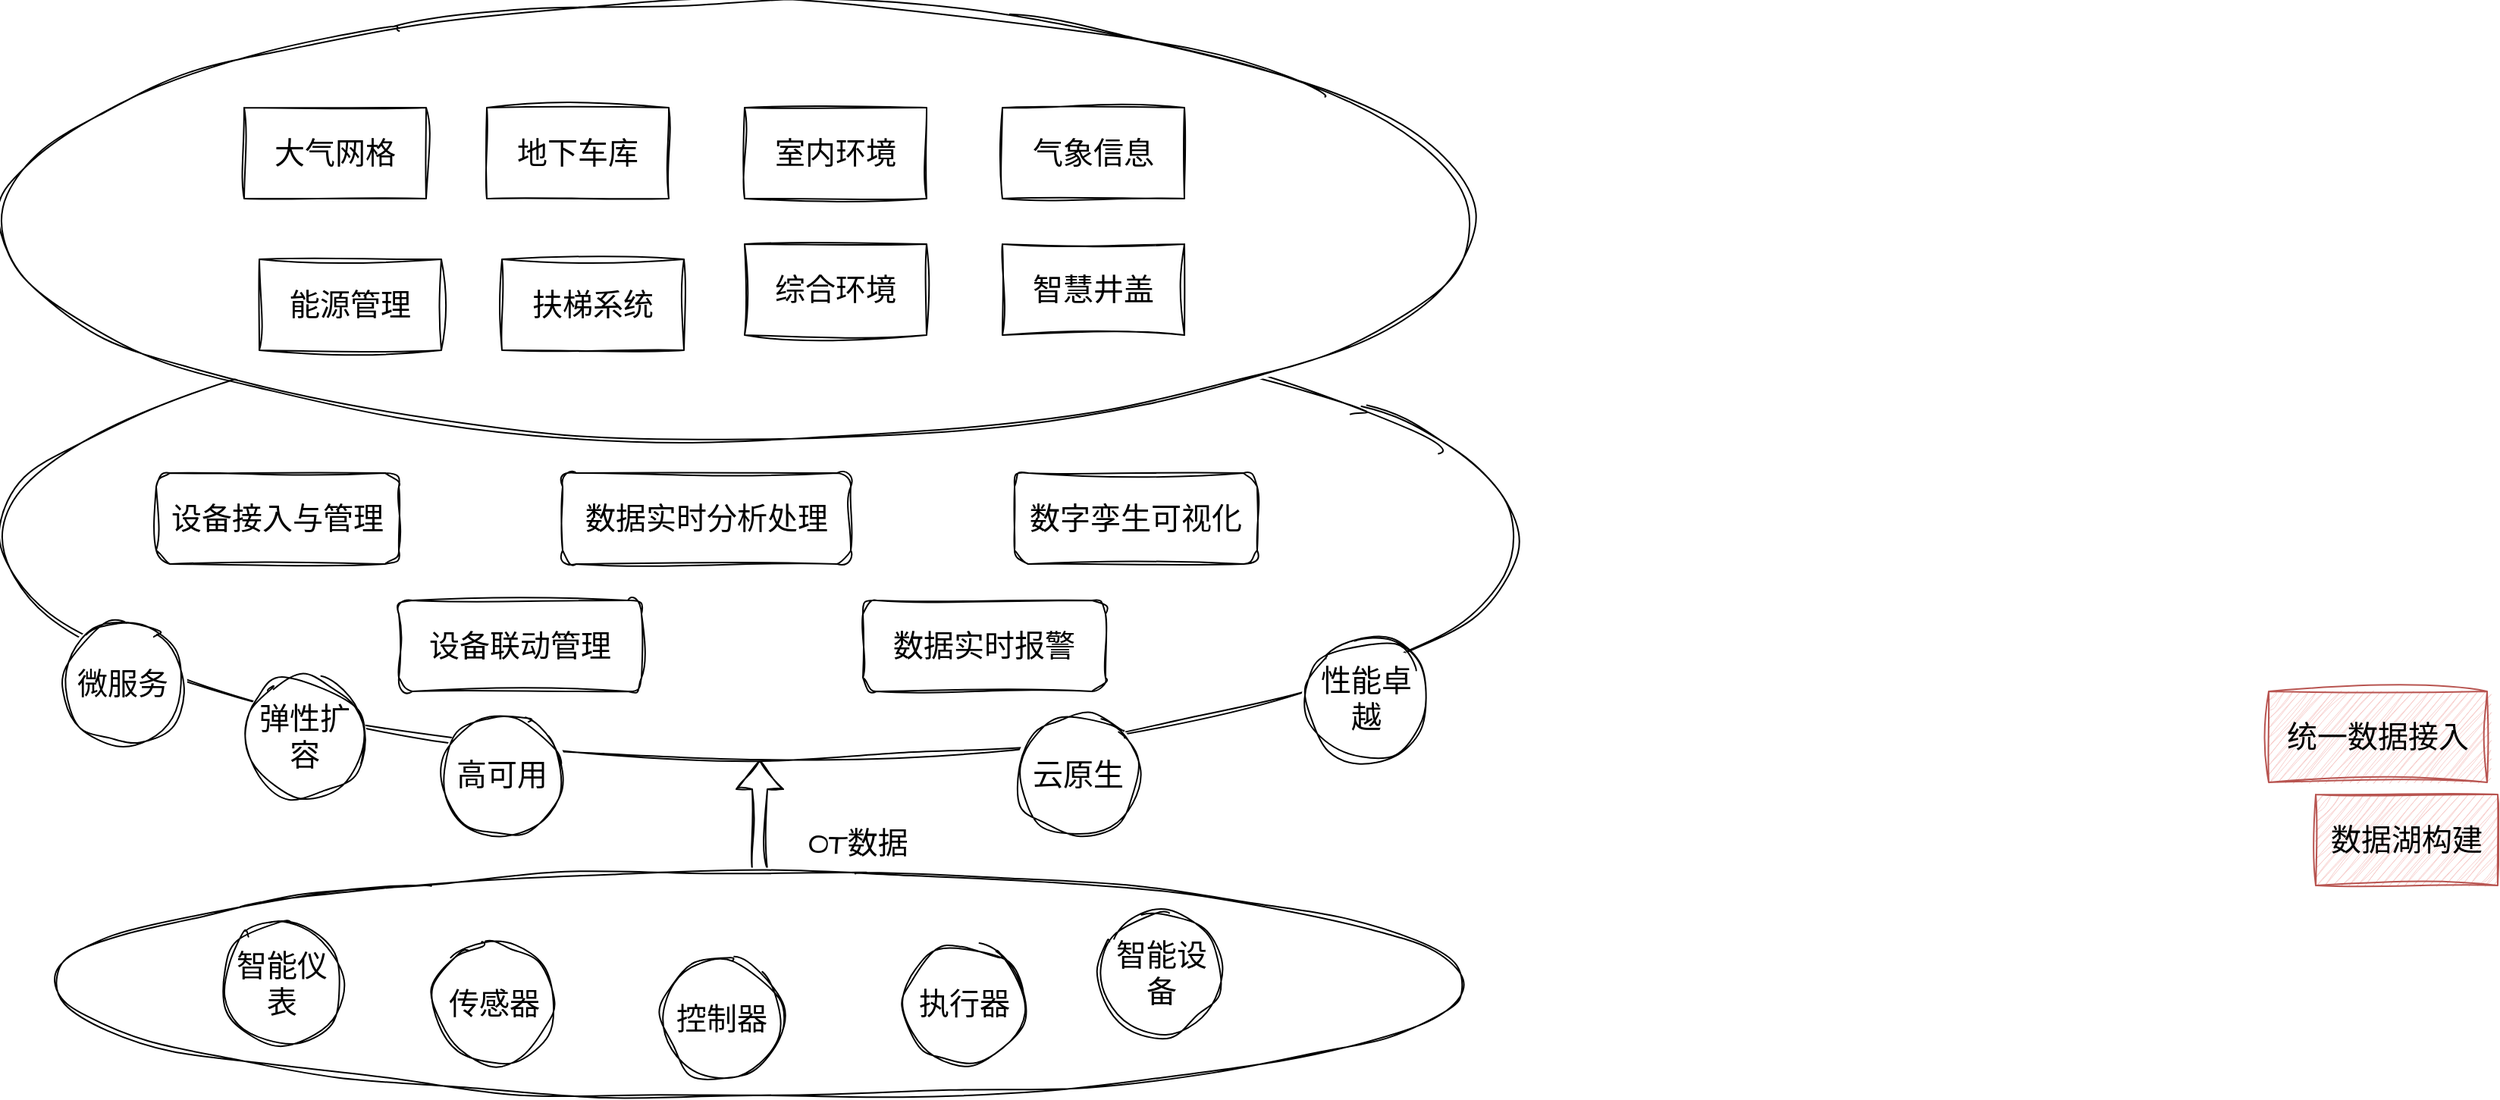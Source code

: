 <mxfile version="21.8.0" type="github" pages="3">
  <diagram name="SaaS" id="m4n6hDYsiDirdl6bRJB4">
    <mxGraphModel dx="1590" dy="1717" grid="0" gridSize="10" guides="1" tooltips="1" connect="0" arrows="1" fold="1" page="0" pageScale="1" pageWidth="827" pageHeight="1169" math="0" shadow="0">
      <root>
        <mxCell id="0" />
        <mxCell id="1" parent="0" />
        <mxCell id="RZoHzr7NwzyxJqicnZkD-8" value="" style="edgeStyle=none;shape=flexArrow;rounded=0;sketch=1;hachureGap=4;jiggle=2;curveFitting=1;orthogonalLoop=1;jettySize=auto;html=1;fontFamily=Architects Daughter;fontSource=https%3A%2F%2Ffonts.googleapis.com%2Fcss%3Ffamily%3DArchitects%2BDaughter;fontSize=16;" edge="1" parent="1" source="RZoHzr7NwzyxJqicnZkD-6" target="gieo1ZY8_jx4dygd5aAG-10">
          <mxGeometry relative="1" as="geometry" />
        </mxCell>
        <mxCell id="gieo1ZY8_jx4dygd5aAG-10" value="" style="ellipse;whiteSpace=wrap;html=1;sketch=1;hachureGap=4;jiggle=2;curveFitting=1;fontFamily=Architects Daughter;fontSource=https%3A%2F%2Ffonts.googleapis.com%2Fcss%3Ffamily%3DArchitects%2BDaughter;fontSize=20;" vertex="1" parent="1">
          <mxGeometry x="880" y="200" width="1000" height="290" as="geometry" />
        </mxCell>
        <mxCell id="gieo1ZY8_jx4dygd5aAG-12" value="设备接入与管理" style="rounded=1;whiteSpace=wrap;html=1;sketch=1;hachureGap=4;jiggle=2;curveFitting=1;fontFamily=Architects Daughter;fontSource=https%3A%2F%2Ffonts.googleapis.com%2Fcss%3Ffamily%3DArchitects%2BDaughter;fontSize=20;" vertex="1" parent="1">
          <mxGeometry x="982" y="301" width="160" height="60" as="geometry" />
        </mxCell>
        <mxCell id="gieo1ZY8_jx4dygd5aAG-13" value="数据实时分析处理" style="rounded=1;whiteSpace=wrap;html=1;sketch=1;hachureGap=4;jiggle=2;curveFitting=1;fontFamily=Architects Daughter;fontSource=https%3A%2F%2Ffonts.googleapis.com%2Fcss%3Ffamily%3DArchitects%2BDaughter;fontSize=20;" vertex="1" parent="1">
          <mxGeometry x="1250" y="301" width="190" height="60" as="geometry" />
        </mxCell>
        <mxCell id="gieo1ZY8_jx4dygd5aAG-14" value="数字孪生可视化" style="rounded=1;whiteSpace=wrap;html=1;sketch=1;hachureGap=4;jiggle=2;curveFitting=1;fontFamily=Architects Daughter;fontSource=https%3A%2F%2Ffonts.googleapis.com%2Fcss%3Ffamily%3DArchitects%2BDaughter;fontSize=20;" vertex="1" parent="1">
          <mxGeometry x="1548" y="301" width="160" height="60" as="geometry" />
        </mxCell>
        <mxCell id="gieo1ZY8_jx4dygd5aAG-15" value="数据实时报警" style="rounded=1;whiteSpace=wrap;html=1;sketch=1;hachureGap=4;jiggle=2;curveFitting=1;fontFamily=Architects Daughter;fontSource=https%3A%2F%2Ffonts.googleapis.com%2Fcss%3Ffamily%3DArchitects%2BDaughter;fontSize=20;" vertex="1" parent="1">
          <mxGeometry x="1448" y="385" width="160" height="60" as="geometry" />
        </mxCell>
        <mxCell id="gieo1ZY8_jx4dygd5aAG-16" value="设备联动管理" style="rounded=1;whiteSpace=wrap;html=1;sketch=1;hachureGap=4;jiggle=2;curveFitting=1;fontFamily=Architects Daughter;fontSource=https%3A%2F%2Ffonts.googleapis.com%2Fcss%3Ffamily%3DArchitects%2BDaughter;fontSize=20;" vertex="1" parent="1">
          <mxGeometry x="1142" y="385" width="160" height="60" as="geometry" />
        </mxCell>
        <mxCell id="gieo1ZY8_jx4dygd5aAG-17" value="微服务" style="ellipse;whiteSpace=wrap;html=1;aspect=fixed;sketch=1;hachureGap=4;jiggle=2;curveFitting=1;fontFamily=Architects Daughter;fontSource=https%3A%2F%2Ffonts.googleapis.com%2Fcss%3Ffamily%3DArchitects%2BDaughter;fontSize=20;" vertex="1" parent="1">
          <mxGeometry x="920" y="400" width="80" height="80" as="geometry" />
        </mxCell>
        <mxCell id="gieo1ZY8_jx4dygd5aAG-19" value="弹性扩容" style="ellipse;whiteSpace=wrap;html=1;aspect=fixed;sketch=1;hachureGap=4;jiggle=2;curveFitting=1;fontFamily=Architects Daughter;fontSource=https%3A%2F%2Ffonts.googleapis.com%2Fcss%3Ffamily%3DArchitects%2BDaughter;fontSize=20;" vertex="1" parent="1">
          <mxGeometry x="1040" y="435" width="80" height="80" as="geometry" />
        </mxCell>
        <mxCell id="gieo1ZY8_jx4dygd5aAG-20" value="高可用" style="ellipse;whiteSpace=wrap;html=1;aspect=fixed;sketch=1;hachureGap=4;jiggle=2;curveFitting=1;fontFamily=Architects Daughter;fontSource=https%3A%2F%2Ffonts.googleapis.com%2Fcss%3Ffamily%3DArchitects%2BDaughter;fontSize=20;" vertex="1" parent="1">
          <mxGeometry x="1170" y="460" width="80" height="80" as="geometry" />
        </mxCell>
        <mxCell id="gieo1ZY8_jx4dygd5aAG-21" value="云原生" style="ellipse;whiteSpace=wrap;html=1;aspect=fixed;sketch=1;hachureGap=4;jiggle=2;curveFitting=1;fontFamily=Architects Daughter;fontSource=https%3A%2F%2Ffonts.googleapis.com%2Fcss%3Ffamily%3DArchitects%2BDaughter;fontSize=20;" vertex="1" parent="1">
          <mxGeometry x="1550" y="460" width="80" height="80" as="geometry" />
        </mxCell>
        <mxCell id="gieo1ZY8_jx4dygd5aAG-22" value="性能卓越" style="ellipse;whiteSpace=wrap;html=1;aspect=fixed;sketch=1;hachureGap=4;jiggle=2;curveFitting=1;fontFamily=Architects Daughter;fontSource=https%3A%2F%2Ffonts.googleapis.com%2Fcss%3Ffamily%3DArchitects%2BDaughter;fontSize=20;" vertex="1" parent="1">
          <mxGeometry x="1740" y="410" width="80" height="80" as="geometry" />
        </mxCell>
        <mxCell id="RZoHzr7NwzyxJqicnZkD-9" value="OT数据" style="text;html=1;strokeColor=none;fillColor=none;align=center;verticalAlign=middle;whiteSpace=wrap;rounded=0;fontSize=20;fontFamily=Architects Daughter;" vertex="1" parent="1">
          <mxGeometry x="1390" y="530" width="110" height="30" as="geometry" />
        </mxCell>
        <mxCell id="uNp5tnJ4tZkyF2c7EMMy-1" value="" style="group" vertex="1" connectable="0" parent="1">
          <mxGeometry x="880" y="-10" width="970" height="290" as="geometry" />
        </mxCell>
        <mxCell id="gieo1ZY8_jx4dygd5aAG-1" value="" style="ellipse;whiteSpace=wrap;html=1;sketch=1;hachureGap=4;jiggle=2;curveFitting=1;fontFamily=Architects Daughter;fontSource=https%3A%2F%2Ffonts.googleapis.com%2Fcss%3Ffamily%3DArchitects%2BDaughter;fontSize=20;" vertex="1" parent="uNp5tnJ4tZkyF2c7EMMy-1">
          <mxGeometry width="970" height="290" as="geometry" />
        </mxCell>
        <mxCell id="gieo1ZY8_jx4dygd5aAG-2" value="大气网格" style="rounded=0;whiteSpace=wrap;html=1;sketch=1;hachureGap=4;jiggle=2;curveFitting=1;fontFamily=Architects Daughter;fontSource=https%3A%2F%2Ffonts.googleapis.com%2Fcss%3Ffamily%3DArchitects%2BDaughter;fontSize=20;" vertex="1" parent="uNp5tnJ4tZkyF2c7EMMy-1">
          <mxGeometry x="160" y="70" width="120" height="60" as="geometry" />
        </mxCell>
        <mxCell id="gieo1ZY8_jx4dygd5aAG-3" value="地下车库" style="rounded=0;whiteSpace=wrap;html=1;sketch=1;hachureGap=4;jiggle=2;curveFitting=1;fontFamily=Architects Daughter;fontSource=https%3A%2F%2Ffonts.googleapis.com%2Fcss%3Ffamily%3DArchitects%2BDaughter;fontSize=20;" vertex="1" parent="uNp5tnJ4tZkyF2c7EMMy-1">
          <mxGeometry x="320" y="70" width="120" height="60" as="geometry" />
        </mxCell>
        <mxCell id="gieo1ZY8_jx4dygd5aAG-4" value="能源管理" style="rounded=0;whiteSpace=wrap;html=1;sketch=1;hachureGap=4;jiggle=2;curveFitting=1;fontFamily=Architects Daughter;fontSource=https%3A%2F%2Ffonts.googleapis.com%2Fcss%3Ffamily%3DArchitects%2BDaughter;fontSize=20;" vertex="1" parent="uNp5tnJ4tZkyF2c7EMMy-1">
          <mxGeometry x="170" y="170" width="120" height="60" as="geometry" />
        </mxCell>
        <mxCell id="gieo1ZY8_jx4dygd5aAG-5" value="扶梯系统" style="rounded=0;whiteSpace=wrap;html=1;sketch=1;hachureGap=4;jiggle=2;curveFitting=1;fontFamily=Architects Daughter;fontSource=https%3A%2F%2Ffonts.googleapis.com%2Fcss%3Ffamily%3DArchitects%2BDaughter;fontSize=20;" vertex="1" parent="uNp5tnJ4tZkyF2c7EMMy-1">
          <mxGeometry x="330" y="170" width="120" height="60" as="geometry" />
        </mxCell>
        <mxCell id="gieo1ZY8_jx4dygd5aAG-6" value="室内环境" style="rounded=0;whiteSpace=wrap;html=1;sketch=1;hachureGap=4;jiggle=2;curveFitting=1;fontFamily=Architects Daughter;fontSource=https%3A%2F%2Ffonts.googleapis.com%2Fcss%3Ffamily%3DArchitects%2BDaughter;fontSize=20;" vertex="1" parent="uNp5tnJ4tZkyF2c7EMMy-1">
          <mxGeometry x="490" y="70" width="120" height="60" as="geometry" />
        </mxCell>
        <mxCell id="gieo1ZY8_jx4dygd5aAG-7" value="综合环境" style="rounded=0;whiteSpace=wrap;html=1;sketch=1;hachureGap=4;jiggle=2;curveFitting=1;fontFamily=Architects Daughter;fontSource=https%3A%2F%2Ffonts.googleapis.com%2Fcss%3Ffamily%3DArchitects%2BDaughter;fontSize=20;" vertex="1" parent="uNp5tnJ4tZkyF2c7EMMy-1">
          <mxGeometry x="490" y="160" width="120" height="60" as="geometry" />
        </mxCell>
        <mxCell id="gieo1ZY8_jx4dygd5aAG-8" value="气象信息" style="rounded=0;whiteSpace=wrap;html=1;sketch=1;hachureGap=4;jiggle=2;curveFitting=1;fontFamily=Architects Daughter;fontSource=https%3A%2F%2Ffonts.googleapis.com%2Fcss%3Ffamily%3DArchitects%2BDaughter;fontSize=20;" vertex="1" parent="uNp5tnJ4tZkyF2c7EMMy-1">
          <mxGeometry x="660" y="70" width="120" height="60" as="geometry" />
        </mxCell>
        <mxCell id="gieo1ZY8_jx4dygd5aAG-9" value="智慧井盖" style="rounded=0;whiteSpace=wrap;html=1;sketch=1;hachureGap=4;jiggle=2;curveFitting=1;fontFamily=Architects Daughter;fontSource=https%3A%2F%2Ffonts.googleapis.com%2Fcss%3Ffamily%3DArchitects%2BDaughter;fontSize=20;" vertex="1" parent="uNp5tnJ4tZkyF2c7EMMy-1">
          <mxGeometry x="660" y="160" width="120" height="60" as="geometry" />
        </mxCell>
        <mxCell id="uNp5tnJ4tZkyF2c7EMMy-2" value="" style="group" vertex="1" connectable="0" parent="1">
          <mxGeometry x="915" y="563" width="930" height="150" as="geometry" />
        </mxCell>
        <mxCell id="RZoHzr7NwzyxJqicnZkD-6" value="" style="ellipse;whiteSpace=wrap;html=1;sketch=1;hachureGap=4;jiggle=2;curveFitting=1;fontFamily=Architects Daughter;fontSource=https%3A%2F%2Ffonts.googleapis.com%2Fcss%3Ffamily%3DArchitects%2BDaughter;fontSize=20;" vertex="1" parent="uNp5tnJ4tZkyF2c7EMMy-2">
          <mxGeometry width="930" height="150" as="geometry" />
        </mxCell>
        <mxCell id="RZoHzr7NwzyxJqicnZkD-1" value="智能仪表" style="ellipse;whiteSpace=wrap;html=1;aspect=fixed;sketch=1;hachureGap=4;jiggle=2;curveFitting=1;fontFamily=Architects Daughter;fontSource=https%3A%2F%2Ffonts.googleapis.com%2Fcss%3Ffamily%3DArchitects%2BDaughter;fontSize=20;" vertex="1" parent="uNp5tnJ4tZkyF2c7EMMy-2">
          <mxGeometry x="110" y="35" width="80" height="80" as="geometry" />
        </mxCell>
        <mxCell id="RZoHzr7NwzyxJqicnZkD-2" value="传感器" style="ellipse;whiteSpace=wrap;html=1;aspect=fixed;sketch=1;hachureGap=4;jiggle=2;curveFitting=1;fontFamily=Architects Daughter;fontSource=https%3A%2F%2Ffonts.googleapis.com%2Fcss%3Ffamily%3DArchitects%2BDaughter;fontSize=20;" vertex="1" parent="uNp5tnJ4tZkyF2c7EMMy-2">
          <mxGeometry x="250" y="48" width="80" height="80" as="geometry" />
        </mxCell>
        <mxCell id="RZoHzr7NwzyxJqicnZkD-3" value="控制器" style="ellipse;whiteSpace=wrap;html=1;aspect=fixed;sketch=1;hachureGap=4;jiggle=2;curveFitting=1;fontFamily=Architects Daughter;fontSource=https%3A%2F%2Ffonts.googleapis.com%2Fcss%3Ffamily%3DArchitects%2BDaughter;fontSize=20;" vertex="1" parent="uNp5tnJ4tZkyF2c7EMMy-2">
          <mxGeometry x="400" y="58" width="80" height="80" as="geometry" />
        </mxCell>
        <mxCell id="RZoHzr7NwzyxJqicnZkD-4" value="执行器" style="ellipse;whiteSpace=wrap;html=1;aspect=fixed;sketch=1;hachureGap=4;jiggle=2;curveFitting=1;fontFamily=Architects Daughter;fontSource=https%3A%2F%2Ffonts.googleapis.com%2Fcss%3Ffamily%3DArchitects%2BDaughter;fontSize=20;" vertex="1" parent="uNp5tnJ4tZkyF2c7EMMy-2">
          <mxGeometry x="560" y="48" width="80" height="80" as="geometry" />
        </mxCell>
        <mxCell id="RZoHzr7NwzyxJqicnZkD-5" value="智能设备" style="ellipse;whiteSpace=wrap;html=1;aspect=fixed;sketch=1;hachureGap=4;jiggle=2;curveFitting=1;fontFamily=Architects Daughter;fontSource=https%3A%2F%2Ffonts.googleapis.com%2Fcss%3Ffamily%3DArchitects%2BDaughter;fontSize=20;" vertex="1" parent="uNp5tnJ4tZkyF2c7EMMy-2">
          <mxGeometry x="690" y="28" width="80" height="80" as="geometry" />
        </mxCell>
        <mxCell id="SCksu0IfBaA1AnJni7-R-1" value="数据湖构建" style="rounded=0;whiteSpace=wrap;html=1;sketch=1;hachureGap=4;jiggle=2;curveFitting=1;fontFamily=Architects Daughter;fontSource=https%3A%2F%2Ffonts.googleapis.com%2Fcss%3Ffamily%3DArchitects%2BDaughter;fontSize=20;fillColor=#f8cecc;strokeColor=#b85450;" vertex="1" parent="1">
          <mxGeometry x="2406" y="513" width="120" height="60" as="geometry" />
        </mxCell>
        <mxCell id="SCksu0IfBaA1AnJni7-R-2" value="统一数据接入" style="rounded=0;whiteSpace=wrap;html=1;sketch=1;hachureGap=4;jiggle=2;curveFitting=1;fontFamily=Architects Daughter;fontSource=https%3A%2F%2Ffonts.googleapis.com%2Fcss%3Ffamily%3DArchitects%2BDaughter;fontSize=20;fillColor=#f8cecc;strokeColor=#b85450;" vertex="1" parent="1">
          <mxGeometry x="2375" y="445" width="144" height="60" as="geometry" />
        </mxCell>
      </root>
    </mxGraphModel>
  </diagram>
  <diagram id="pRVTCiDznoJP4SaoYn0O" name="pass">
    <mxGraphModel dx="3407" dy="1436" grid="0" gridSize="10" guides="1" tooltips="1" connect="1" arrows="1" fold="1" page="0" pageScale="1" pageWidth="827" pageHeight="1169" background="none" math="0" shadow="0">
      <root>
        <mxCell id="0" />
        <mxCell id="1" parent="0" />
        <mxCell id="oCex1-GJ8jX0Ny9O0goI-1" value="" style="group" vertex="1" connectable="0" parent="1">
          <mxGeometry x="250" y="660" width="230" height="130" as="geometry" />
        </mxCell>
        <mxCell id="vBun9J7u5blCc5pX4mfy-12" value="" style="rounded=0;whiteSpace=wrap;html=1;sketch=1;hachureGap=4;jiggle=2;curveFitting=1;fontFamily=Architects Daughter;fontSource=https%3A%2F%2Ffonts.googleapis.com%2Fcss%3Ffamily%3DArchitects%2BDaughter;fontSize=20;" vertex="1" parent="oCex1-GJ8jX0Ny9O0goI-1">
          <mxGeometry width="230" height="130" as="geometry" />
        </mxCell>
        <mxCell id="vBun9J7u5blCc5pX4mfy-13" value="MySQL" style="text;html=1;strokeColor=none;fillColor=none;align=center;verticalAlign=middle;whiteSpace=wrap;rounded=0;fontSize=20;fontFamily=Architects Daughter;" vertex="1" parent="oCex1-GJ8jX0Ny9O0goI-1">
          <mxGeometry x="30.002" y="80" width="53.077" height="48.75" as="geometry" />
        </mxCell>
        <mxCell id="vBun9J7u5blCc5pX4mfy-14" value="kafka" style="text;html=1;strokeColor=none;fillColor=none;align=center;verticalAlign=middle;whiteSpace=wrap;rounded=0;fontSize=20;fontFamily=Architects Daughter;" vertex="1" parent="oCex1-GJ8jX0Ny9O0goI-1">
          <mxGeometry x="29.998" y="40.63" width="53.077" height="48.75" as="geometry" />
        </mxCell>
        <mxCell id="vBun9J7u5blCc5pX4mfy-15" value="redis" style="text;html=1;strokeColor=none;fillColor=none;align=center;verticalAlign=middle;whiteSpace=wrap;rounded=0;fontSize=20;fontFamily=Architects Daughter;" vertex="1" parent="oCex1-GJ8jX0Ny9O0goI-1">
          <mxGeometry x="120.003" y="80" width="53.077" height="48.75" as="geometry" />
        </mxCell>
        <mxCell id="vBun9J7u5blCc5pX4mfy-16" value="数据存储与IOT Hub服务" style="text;html=1;strokeColor=#6c8ebf;fillColor=#dae8fc;align=center;verticalAlign=middle;whiteSpace=wrap;rounded=0;fontSize=20;fontFamily=Architects Daughter;" vertex="1" parent="oCex1-GJ8jX0Ny9O0goI-1">
          <mxGeometry width="230" height="48.75" as="geometry" />
        </mxCell>
        <mxCell id="ro426UDlpU2wgewWa03R-1" value="OSS" style="text;html=1;strokeColor=none;fillColor=none;align=center;verticalAlign=middle;whiteSpace=wrap;rounded=0;fontSize=20;fontFamily=Architects Daughter;" vertex="1" parent="oCex1-GJ8jX0Ny9O0goI-1">
          <mxGeometry x="120.003" y="40.63" width="53.077" height="48.75" as="geometry" />
        </mxCell>
        <mxCell id="oCex1-GJ8jX0Ny9O0goI-2" value="" style="group" vertex="1" connectable="0" parent="1">
          <mxGeometry x="-400" y="500" width="150" height="360" as="geometry" />
        </mxCell>
        <mxCell id="jM1yriNwd3W5rqvQQaX0-2" value="" style="rounded=0;whiteSpace=wrap;html=1;sketch=1;hachureGap=4;jiggle=2;curveFitting=1;fontFamily=Architects Daughter;fontSource=https%3A%2F%2Ffonts.googleapis.com%2Fcss%3Ffamily%3DArchitects%2BDaughter;fontSize=20;" vertex="1" parent="oCex1-GJ8jX0Ny9O0goI-2">
          <mxGeometry width="150" height="360" as="geometry" />
        </mxCell>
        <mxCell id="jM1yriNwd3W5rqvQQaX0-5" value="Spring Framework" style="text;html=1;strokeColor=none;fillColor=none;align=center;verticalAlign=middle;whiteSpace=wrap;rounded=0;fontSize=20;fontFamily=Architects Daughter;" vertex="1" parent="oCex1-GJ8jX0Ny9O0goI-2">
          <mxGeometry width="140" height="45" as="geometry" />
        </mxCell>
        <mxCell id="jM1yriNwd3W5rqvQQaX0-6" value="- API网关&lt;br&gt;- 服务发现&lt;br&gt;- 服务熔断&lt;br&gt;- 负载均衡" style="text;html=1;strokeColor=none;fillColor=none;align=center;verticalAlign=middle;whiteSpace=wrap;rounded=0;fontSize=20;fontFamily=Architects Daughter;" vertex="1" parent="oCex1-GJ8jX0Ny9O0goI-2">
          <mxGeometry x="15" y="112.5" width="110" height="191.25" as="geometry" />
        </mxCell>
        <mxCell id="jM1yriNwd3W5rqvQQaX0-7" value="Spring&amp;nbsp;Cloud" style="text;html=1;strokeColor=none;fillColor=none;align=center;verticalAlign=middle;whiteSpace=wrap;rounded=0;fontSize=20;fontFamily=Architects Daughter;" vertex="1" parent="oCex1-GJ8jX0Ny9O0goI-2">
          <mxGeometry x="5" y="56.25" width="140" height="45" as="geometry" />
        </mxCell>
        <mxCell id="oCex1-GJ8jX0Ny9O0goI-3" value="" style="group" vertex="1" connectable="0" parent="1">
          <mxGeometry x="-520" y="393" width="1000" height="85" as="geometry" />
        </mxCell>
        <mxCell id="vBun9J7u5blCc5pX4mfy-17" value="" style="rounded=0;whiteSpace=wrap;html=1;sketch=1;hachureGap=4;jiggle=2;curveFitting=1;fontFamily=Architects Daughter;fontSource=https%3A%2F%2Ffonts.googleapis.com%2Fcss%3Ffamily%3DArchitects%2BDaughter;fontSize=20;" vertex="1" parent="oCex1-GJ8jX0Ny9O0goI-3">
          <mxGeometry y="10" width="1000" height="70" as="geometry" />
        </mxCell>
        <mxCell id="vBun9J7u5blCc5pX4mfy-18" value="Saas" style="rounded=0;whiteSpace=wrap;html=1;sketch=1;hachureGap=4;jiggle=2;curveFitting=1;fontFamily=Architects Daughter;fontSource=https%3A%2F%2Ffonts.googleapis.com%2Fcss%3Ffamily%3DArchitects%2BDaughter;fontSize=20;" vertex="1" parent="oCex1-GJ8jX0Ny9O0goI-3">
          <mxGeometry y="10" width="120.0" height="70" as="geometry" />
        </mxCell>
        <mxCell id="vBun9J7u5blCc5pX4mfy-19" value="能源管理" style="ellipse;shape=cloud;whiteSpace=wrap;html=1;sketch=1;hachureGap=4;jiggle=2;curveFitting=1;fontFamily=Architects Daughter;fontSource=https%3A%2F%2Ffonts.googleapis.com%2Fcss%3Ffamily%3DArchitects%2BDaughter;fontSize=20;" vertex="1" parent="oCex1-GJ8jX0Ny9O0goI-3">
          <mxGeometry x="130" y="5" width="120.0" height="80" as="geometry" />
        </mxCell>
        <mxCell id="vBun9J7u5blCc5pX4mfy-20" value="扶梯系统" style="ellipse;shape=cloud;whiteSpace=wrap;html=1;sketch=1;hachureGap=4;jiggle=2;curveFitting=1;fontFamily=Architects Daughter;fontSource=https%3A%2F%2Ffonts.googleapis.com%2Fcss%3Ffamily%3DArchitects%2BDaughter;fontSize=20;" vertex="1" parent="oCex1-GJ8jX0Ny9O0goI-3">
          <mxGeometry x="250" y="5" width="120.0" height="80" as="geometry" />
        </mxCell>
        <mxCell id="xOC9U3DjnhbrJdBdTmDv-1" value="大气网格" style="ellipse;shape=cloud;whiteSpace=wrap;html=1;sketch=1;hachureGap=4;jiggle=2;curveFitting=1;fontFamily=Architects Daughter;fontSource=https%3A%2F%2Ffonts.googleapis.com%2Fcss%3Ffamily%3DArchitects%2BDaughter;fontSize=20;" vertex="1" parent="oCex1-GJ8jX0Ny9O0goI-3">
          <mxGeometry x="370" y="5" width="120.0" height="80" as="geometry" />
        </mxCell>
        <mxCell id="xOC9U3DjnhbrJdBdTmDv-2" value="地下车库" style="ellipse;shape=cloud;whiteSpace=wrap;html=1;sketch=1;hachureGap=4;jiggle=2;curveFitting=1;fontFamily=Architects Daughter;fontSource=https%3A%2F%2Ffonts.googleapis.com%2Fcss%3Ffamily%3DArchitects%2BDaughter;fontSize=20;" vertex="1" parent="oCex1-GJ8jX0Ny9O0goI-3">
          <mxGeometry x="490" y="5" width="120.0" height="80" as="geometry" />
        </mxCell>
        <mxCell id="xOC9U3DjnhbrJdBdTmDv-3" value="智慧井盖" style="ellipse;shape=cloud;whiteSpace=wrap;html=1;sketch=1;hachureGap=4;jiggle=2;curveFitting=1;fontFamily=Architects Daughter;fontSource=https%3A%2F%2Ffonts.googleapis.com%2Fcss%3Ffamily%3DArchitects%2BDaughter;fontSize=20;" vertex="1" parent="oCex1-GJ8jX0Ny9O0goI-3">
          <mxGeometry x="610" width="120.0" height="80" as="geometry" />
        </mxCell>
        <mxCell id="xOC9U3DjnhbrJdBdTmDv-4" value="气象信息" style="ellipse;shape=cloud;whiteSpace=wrap;html=1;sketch=1;hachureGap=4;jiggle=2;curveFitting=1;fontFamily=Architects Daughter;fontSource=https%3A%2F%2Ffonts.googleapis.com%2Fcss%3Ffamily%3DArchitects%2BDaughter;fontSize=20;" vertex="1" parent="oCex1-GJ8jX0Ny9O0goI-3">
          <mxGeometry x="730" y="5" width="120.0" height="80" as="geometry" />
        </mxCell>
        <mxCell id="xOC9U3DjnhbrJdBdTmDv-5" value="室内环境" style="ellipse;shape=cloud;whiteSpace=wrap;html=1;sketch=1;hachureGap=4;jiggle=2;curveFitting=1;fontFamily=Architects Daughter;fontSource=https%3A%2F%2Ffonts.googleapis.com%2Fcss%3Ffamily%3DArchitects%2BDaughter;fontSize=20;" vertex="1" parent="oCex1-GJ8jX0Ny9O0goI-3">
          <mxGeometry x="850" y="5" width="120.0" height="80" as="geometry" />
        </mxCell>
        <mxCell id="oCex1-GJ8jX0Ny9O0goI-4" value="" style="group" vertex="1" connectable="0" parent="1">
          <mxGeometry x="-520" y="900" width="1000" height="60" as="geometry" />
        </mxCell>
        <mxCell id="vBun9J7u5blCc5pX4mfy-2" value="" style="rounded=0;whiteSpace=wrap;html=1;sketch=1;hachureGap=4;jiggle=2;curveFitting=1;fontFamily=Architects Daughter;fontSource=https%3A%2F%2Ffonts.googleapis.com%2Fcss%3Ffamily%3DArchitects%2BDaughter;fontSize=20;" vertex="1" parent="oCex1-GJ8jX0Ny9O0goI-4">
          <mxGeometry width="960" height="60" as="geometry" />
        </mxCell>
        <mxCell id="vBun9J7u5blCc5pX4mfy-1" value="IaaS" style="rounded=0;whiteSpace=wrap;html=1;sketch=1;hachureGap=4;jiggle=2;curveFitting=1;fontFamily=Architects Daughter;fontSource=https%3A%2F%2Ffonts.googleapis.com%2Fcss%3Ffamily%3DArchitects%2BDaughter;fontSize=20;" vertex="1" parent="oCex1-GJ8jX0Ny9O0goI-4">
          <mxGeometry width="120" height="60" as="geometry" />
        </mxCell>
        <mxCell id="vBun9J7u5blCc5pX4mfy-3" value="" style="rounded=0;whiteSpace=wrap;html=1;sketch=1;hachureGap=4;jiggle=2;curveFitting=1;fontFamily=Architects Daughter;fontSource=https%3A%2F%2Ffonts.googleapis.com%2Fcss%3Ffamily%3DArchitects%2BDaughter;fontSize=20;" vertex="1" parent="oCex1-GJ8jX0Ny9O0goI-4">
          <mxGeometry x="150" width="530" height="60" as="geometry" />
        </mxCell>
        <mxCell id="vBun9J7u5blCc5pX4mfy-4" value="" style="rounded=0;whiteSpace=wrap;html=1;sketch=1;hachureGap=4;jiggle=2;curveFitting=1;fontFamily=Architects Daughter;fontSource=https%3A%2F%2Ffonts.googleapis.com%2Fcss%3Ffamily%3DArchitects%2BDaughter;fontSize=20;" vertex="1" parent="oCex1-GJ8jX0Ny9O0goI-4">
          <mxGeometry x="730" width="270" height="60" as="geometry" />
        </mxCell>
        <mxCell id="vBun9J7u5blCc5pX4mfy-5" value="公有云" style="rounded=0;whiteSpace=wrap;html=1;sketch=1;hachureGap=4;jiggle=2;curveFitting=1;fontFamily=Architects Daughter;fontSource=https%3A%2F%2Ffonts.googleapis.com%2Fcss%3Ffamily%3DArchitects%2BDaughter;fontSize=20;fillColor=#dae8fc;strokeColor=#6c8ebf;" vertex="1" parent="oCex1-GJ8jX0Ny9O0goI-4">
          <mxGeometry x="150" width="120" height="60" as="geometry" />
        </mxCell>
        <mxCell id="vBun9J7u5blCc5pX4mfy-6" value="阿里云" style="rounded=0;whiteSpace=wrap;html=1;sketch=1;hachureGap=4;jiggle=2;curveFitting=1;fontFamily=Architects Daughter;fontSource=https%3A%2F%2Ffonts.googleapis.com%2Fcss%3Ffamily%3DArchitects%2BDaughter;fontSize=20;" vertex="1" parent="oCex1-GJ8jX0Ny9O0goI-4">
          <mxGeometry x="300" width="120" height="60" as="geometry" />
        </mxCell>
        <mxCell id="vBun9J7u5blCc5pX4mfy-8" value="aws" style="rounded=0;whiteSpace=wrap;html=1;sketch=1;hachureGap=4;jiggle=2;curveFitting=1;fontFamily=Architects Daughter;fontSource=https%3A%2F%2Ffonts.googleapis.com%2Fcss%3Ffamily%3DArchitects%2BDaughter;fontSize=20;" vertex="1" parent="oCex1-GJ8jX0Ny9O0goI-4">
          <mxGeometry x="440" width="120" height="60" as="geometry" />
        </mxCell>
        <mxCell id="vBun9J7u5blCc5pX4mfy-9" value="Azure" style="rounded=0;whiteSpace=wrap;html=1;sketch=1;hachureGap=4;jiggle=2;curveFitting=1;fontFamily=Architects Daughter;fontSource=https%3A%2F%2Ffonts.googleapis.com%2Fcss%3Ffamily%3DArchitects%2BDaughter;fontSize=20;" vertex="1" parent="oCex1-GJ8jX0Ny9O0goI-4">
          <mxGeometry x="570" width="120" height="60" as="geometry" />
        </mxCell>
        <mxCell id="vBun9J7u5blCc5pX4mfy-10" value="私有云" style="rounded=0;whiteSpace=wrap;html=1;sketch=1;hachureGap=4;jiggle=2;curveFitting=1;fontFamily=Architects Daughter;fontSource=https%3A%2F%2Ffonts.googleapis.com%2Fcss%3Ffamily%3DArchitects%2BDaughter;fontSize=20;fillColor=#dae8fc;strokeColor=#6c8ebf;" vertex="1" parent="oCex1-GJ8jX0Ny9O0goI-4">
          <mxGeometry x="730" width="120" height="60" as="geometry" />
        </mxCell>
        <mxCell id="vBun9J7u5blCc5pX4mfy-11" value="openstack" style="rounded=0;whiteSpace=wrap;html=1;sketch=1;hachureGap=4;jiggle=2;curveFitting=1;fontFamily=Architects Daughter;fontSource=https%3A%2F%2Ffonts.googleapis.com%2Fcss%3Ffamily%3DArchitects%2BDaughter;fontSize=20;" vertex="1" parent="oCex1-GJ8jX0Ny9O0goI-4">
          <mxGeometry x="880" width="120" height="60" as="geometry" />
        </mxCell>
        <mxCell id="Uzu1ptEVXx7t58TAPy_s-1" value="" style="group" vertex="1" connectable="0" parent="1">
          <mxGeometry x="-520" y="500" width="120" height="360" as="geometry" />
        </mxCell>
        <mxCell id="Uzu1ptEVXx7t58TAPy_s-2" value="PaaS" style="rounded=0;whiteSpace=wrap;html=1;sketch=1;hachureGap=4;jiggle=2;curveFitting=1;fontFamily=Architects Daughter;fontSource=https%3A%2F%2Ffonts.googleapis.com%2Fcss%3Ffamily%3DArchitects%2BDaughter;fontSize=20;" vertex="1" parent="Uzu1ptEVXx7t58TAPy_s-1">
          <mxGeometry width="120" height="360" as="geometry" />
        </mxCell>
        <mxCell id="Uzu1ptEVXx7t58TAPy_s-6" value="" style="rounded=0;whiteSpace=wrap;html=1;sketch=1;hachureGap=4;jiggle=2;curveFitting=1;fontFamily=Architects Daughter;fontSource=https%3A%2F%2Ffonts.googleapis.com%2Fcss%3Ffamily%3DArchitects%2BDaughter;fontSize=20;" vertex="1" parent="1">
          <mxGeometry x="-230" y="800" width="710" height="60" as="geometry" />
        </mxCell>
        <mxCell id="Uzu1ptEVXx7t58TAPy_s-7" value="连接服务" style="text;html=1;strokeColor=#6c8ebf;fillColor=#dae8fc;align=center;verticalAlign=middle;whiteSpace=wrap;rounded=0;fontSize=20;fontFamily=Architects Daughter;" vertex="1" parent="1">
          <mxGeometry x="-230" y="800" width="710" height="30" as="geometry" />
        </mxCell>
        <mxCell id="Uzu1ptEVXx7t58TAPy_s-8" value="硬件网关" style="text;html=1;strokeColor=none;fillColor=none;align=center;verticalAlign=middle;whiteSpace=wrap;rounded=0;fontSize=20;fontFamily=Architects Daughter;" vertex="1" parent="1">
          <mxGeometry x="10" y="830" width="90" height="30" as="geometry" />
        </mxCell>
        <mxCell id="Uzu1ptEVXx7t58TAPy_s-14" value="虚拟网关" style="text;html=1;strokeColor=none;fillColor=none;align=center;verticalAlign=middle;whiteSpace=wrap;rounded=0;fontSize=20;fontFamily=Architects Daughter;" vertex="1" parent="1">
          <mxGeometry x="140" y="830" width="90" height="30" as="geometry" />
        </mxCell>
        <mxCell id="RegskI3ys9DZGQY6bcoO-1" value="" style="group" vertex="1" connectable="0" parent="1">
          <mxGeometry x="-230" y="500" width="210" height="130" as="geometry" />
        </mxCell>
        <mxCell id="RegskI3ys9DZGQY6bcoO-2" value="" style="rounded=0;whiteSpace=wrap;html=1;sketch=1;hachureGap=4;jiggle=2;curveFitting=1;fontFamily=Architects Daughter;fontSource=https%3A%2F%2Ffonts.googleapis.com%2Fcss%3Ffamily%3DArchitects%2BDaughter;fontSize=20;" vertex="1" parent="RegskI3ys9DZGQY6bcoO-1">
          <mxGeometry width="199.5" height="130" as="geometry" />
        </mxCell>
        <mxCell id="RegskI3ys9DZGQY6bcoO-3" value="- 2D&amp;amp;3D 显示" style="text;html=1;strokeColor=none;fillColor=none;align=center;verticalAlign=middle;whiteSpace=wrap;rounded=0;fontSize=20;fontFamily=Architects Daughter;" vertex="1" parent="RegskI3ys9DZGQY6bcoO-1">
          <mxGeometry y="65" width="194.649" height="48.75" as="geometry" />
        </mxCell>
        <mxCell id="RegskI3ys9DZGQY6bcoO-6" value="可视化服务" style="text;html=1;strokeColor=#6c8ebf;fillColor=#dae8fc;align=center;verticalAlign=middle;whiteSpace=wrap;rounded=0;fontSize=20;fontFamily=Architects Daughter;" vertex="1" parent="RegskI3ys9DZGQY6bcoO-1">
          <mxGeometry width="199.5" height="48.75" as="geometry" />
        </mxCell>
        <mxCell id="4bU8t5vI5baseSGchvh8-1" value="" style="group" vertex="1" connectable="0" parent="1">
          <mxGeometry x="255" y="500" width="235" height="130" as="geometry" />
        </mxCell>
        <mxCell id="4bU8t5vI5baseSGchvh8-2" value="" style="rounded=0;whiteSpace=wrap;html=1;sketch=1;hachureGap=4;jiggle=2;curveFitting=1;fontFamily=Architects Daughter;fontSource=https%3A%2F%2Ffonts.googleapis.com%2Fcss%3Ffamily%3DArchitects%2BDaughter;fontSize=20;" vertex="1" parent="4bU8t5vI5baseSGchvh8-1">
          <mxGeometry width="223.25" height="130.0" as="geometry" />
        </mxCell>
        <mxCell id="4bU8t5vI5baseSGchvh8-3" value="- 报警与通知&lt;br&gt;- 设备健康检查&lt;br&gt;- 报警配置" style="text;html=1;strokeColor=none;fillColor=none;align=center;verticalAlign=middle;whiteSpace=wrap;rounded=0;fontSize=20;fontFamily=Architects Daughter;" vertex="1" parent="4bU8t5vI5baseSGchvh8-1">
          <mxGeometry y="65.0" width="217.821" height="48.75" as="geometry" />
        </mxCell>
        <mxCell id="4bU8t5vI5baseSGchvh8-4" value="报警服务" style="text;html=1;strokeColor=#6c8ebf;fillColor=#dae8fc;align=center;verticalAlign=middle;whiteSpace=wrap;rounded=0;fontSize=20;fontFamily=Architects Daughter;" vertex="1" parent="4bU8t5vI5baseSGchvh8-1">
          <mxGeometry width="223.25" height="48.75" as="geometry" />
        </mxCell>
        <mxCell id="4bU8t5vI5baseSGchvh8-9" value="" style="group" vertex="1" connectable="0" parent="1">
          <mxGeometry x="-230" y="660" width="220" height="130" as="geometry" />
        </mxCell>
        <mxCell id="4bU8t5vI5baseSGchvh8-10" value="" style="rounded=0;whiteSpace=wrap;html=1;sketch=1;hachureGap=4;jiggle=2;curveFitting=1;fontFamily=Architects Daughter;fontSource=https%3A%2F%2Ffonts.googleapis.com%2Fcss%3Ffamily%3DArchitects%2BDaughter;fontSize=20;" vertex="1" parent="4bU8t5vI5baseSGchvh8-9">
          <mxGeometry width="209" height="130.0" as="geometry" />
        </mxCell>
        <mxCell id="4bU8t5vI5baseSGchvh8-11" value="- 新建工单&lt;br&gt;- 巡检工单&lt;br&gt;- 工单状态显示" style="text;html=1;strokeColor=none;fillColor=none;align=center;verticalAlign=middle;whiteSpace=wrap;rounded=0;fontSize=20;fontFamily=Architects Daughter;" vertex="1" parent="4bU8t5vI5baseSGchvh8-9">
          <mxGeometry y="48.75" width="203.92" height="81.25" as="geometry" />
        </mxCell>
        <mxCell id="4bU8t5vI5baseSGchvh8-12" value="工单服务" style="text;html=1;strokeColor=#6c8ebf;fillColor=#dae8fc;align=center;verticalAlign=middle;whiteSpace=wrap;rounded=0;fontSize=20;fontFamily=Architects Daughter;" vertex="1" parent="4bU8t5vI5baseSGchvh8-9">
          <mxGeometry width="209" height="48.75" as="geometry" />
        </mxCell>
        <mxCell id="w_fwLQqLeihPkCm9Hyxs-1" value="" style="group" vertex="1" connectable="0" parent="1">
          <mxGeometry x="-10" y="660" width="260" height="130" as="geometry" />
        </mxCell>
        <mxCell id="w_fwLQqLeihPkCm9Hyxs-2" value="" style="rounded=0;whiteSpace=wrap;html=1;sketch=1;hachureGap=4;jiggle=2;curveFitting=1;fontFamily=Architects Daughter;fontSource=https%3A%2F%2Ffonts.googleapis.com%2Fcss%3Ffamily%3DArchitects%2BDaughter;fontSize=20;" vertex="1" parent="w_fwLQqLeihPkCm9Hyxs-1">
          <mxGeometry width="247.0" height="130.0" as="geometry" />
        </mxCell>
        <mxCell id="w_fwLQqLeihPkCm9Hyxs-3" value="- 用户管理&lt;br&gt;- 区域管理&lt;br&gt;- 许可证管理" style="text;html=1;strokeColor=none;fillColor=none;align=center;verticalAlign=middle;whiteSpace=wrap;rounded=0;fontSize=20;fontFamily=Architects Daughter;" vertex="1" parent="w_fwLQqLeihPkCm9Hyxs-1">
          <mxGeometry y="48.75" width="130" height="81.25" as="geometry" />
        </mxCell>
        <mxCell id="w_fwLQqLeihPkCm9Hyxs-4" value="系统服务" style="text;html=1;strokeColor=#6c8ebf;fillColor=#dae8fc;align=center;verticalAlign=middle;whiteSpace=wrap;rounded=0;fontSize=20;fontFamily=Architects Daughter;" vertex="1" parent="w_fwLQqLeihPkCm9Hyxs-1">
          <mxGeometry width="247.0" height="48.75" as="geometry" />
        </mxCell>
        <mxCell id="5yusRWcU7UOMR2MbRT5D-5" value="- 角色管理&lt;br&gt;- 权限管理&lt;br&gt;- 操作日志" style="text;html=1;strokeColor=none;fillColor=none;align=center;verticalAlign=middle;whiteSpace=wrap;rounded=0;fontSize=20;fontFamily=Architects Daughter;" vertex="1" parent="w_fwLQqLeihPkCm9Hyxs-1">
          <mxGeometry x="117.0" y="48.75" width="130" height="81.25" as="geometry" />
        </mxCell>
        <mxCell id="5yusRWcU7UOMR2MbRT5D-6" value="" style="group" vertex="1" connectable="0" parent="1">
          <mxGeometry x="-10" y="500" width="260" height="130" as="geometry" />
        </mxCell>
        <mxCell id="5yusRWcU7UOMR2MbRT5D-7" value="" style="rounded=0;whiteSpace=wrap;html=1;sketch=1;hachureGap=4;jiggle=2;curveFitting=1;fontFamily=Architects Daughter;fontSource=https%3A%2F%2Ffonts.googleapis.com%2Fcss%3Ffamily%3DArchitects%2BDaughter;fontSize=20;" vertex="1" parent="5yusRWcU7UOMR2MbRT5D-6">
          <mxGeometry width="247.0" height="130.0" as="geometry" />
        </mxCell>
        <mxCell id="5yusRWcU7UOMR2MbRT5D-8" value="- 设备管理&lt;br&gt;- 网关管理&lt;br&gt;- 设备联动" style="text;html=1;strokeColor=none;fillColor=none;align=center;verticalAlign=middle;whiteSpace=wrap;rounded=0;fontSize=20;fontFamily=Architects Daughter;" vertex="1" parent="5yusRWcU7UOMR2MbRT5D-6">
          <mxGeometry y="48.75" width="130" height="81.25" as="geometry" />
        </mxCell>
        <mxCell id="5yusRWcU7UOMR2MbRT5D-9" value="设备服务" style="text;html=1;strokeColor=#6c8ebf;fillColor=#dae8fc;align=center;verticalAlign=middle;whiteSpace=wrap;rounded=0;fontSize=20;fontFamily=Architects Daughter;" vertex="1" parent="5yusRWcU7UOMR2MbRT5D-6">
          <mxGeometry width="247.0" height="48.75" as="geometry" />
        </mxCell>
        <mxCell id="5yusRWcU7UOMR2MbRT5D-10" value="- 数据分析&lt;br&gt;- 报表产生与导出" style="text;html=1;strokeColor=none;fillColor=none;align=center;verticalAlign=middle;whiteSpace=wrap;rounded=0;fontSize=20;fontFamily=Architects Daughter;" vertex="1" parent="5yusRWcU7UOMR2MbRT5D-6">
          <mxGeometry x="117.0" y="48.75" width="130" height="81.25" as="geometry" />
        </mxCell>
        <mxCell id="tV3rRDGhryN6884twfTi-3" value="SCADA" style="text;html=1;strokeColor=#b85450;fillColor=#f8cecc;align=center;verticalAlign=middle;whiteSpace=wrap;rounded=0;fontSize=20;fontFamily=Architects Daughter;" vertex="1" parent="1">
          <mxGeometry x="899" y="786" width="60" height="30" as="geometry" />
        </mxCell>
        <mxCell id="tV3rRDGhryN6884twfTi-4" value="VideoSense" style="text;html=1;strokeColor=#b85450;fillColor=#f8cecc;align=center;verticalAlign=middle;whiteSpace=wrap;rounded=0;fontSize=20;fontFamily=Architects Daughter;" vertex="1" parent="1">
          <mxGeometry x="972" y="788" width="111" height="30" as="geometry" />
        </mxCell>
        <mxCell id="K-7VA6qMZWeHgpFFCkJ1-2" value="" style="rounded=0;whiteSpace=wrap;html=1;sketch=1;hachureGap=4;jiggle=2;curveFitting=1;fontFamily=Architects Daughter;fontSource=https%3A%2F%2Ffonts.googleapis.com%2Fcss%3Ffamily%3DArchitects%2BDaughter;fontSize=20;" vertex="1" parent="1">
          <mxGeometry x="899" y="578" width="318.25" height="130.0" as="geometry" />
        </mxCell>
        <mxCell id="K-7VA6qMZWeHgpFFCkJ1-3" value="- 模型管理&lt;br&gt;- 数据预处理&lt;br&gt;- 特征提取" style="text;html=1;align=center;verticalAlign=middle;whiteSpace=wrap;rounded=0;fontSize=20;fontFamily=Architects Daughter;fillColor=#f8cecc;strokeColor=#b85450;" vertex="1" parent="1">
          <mxGeometry x="903.277" y="633" width="172.489" height="65.75" as="geometry" />
        </mxCell>
        <mxCell id="K-7VA6qMZWeHgpFFCkJ1-4" value="AI 框架服务" style="text;html=1;align=center;verticalAlign=middle;whiteSpace=wrap;rounded=0;fontSize=20;fontFamily=Architects Daughter;fillColor=#f8cecc;strokeColor=#b85450;" vertex="1" parent="1">
          <mxGeometry x="899" y="578" width="318.25" height="48.75" as="geometry" />
        </mxCell>
        <mxCell id="K-7VA6qMZWeHgpFFCkJ1-5" value="- 推理引擎&lt;br&gt;- 超参数&lt;br&gt;- 计算资源管理" style="text;html=1;align=center;verticalAlign=middle;whiteSpace=wrap;rounded=0;fontSize=20;fontFamily=Architects Daughter;fillColor=#f8cecc;strokeColor=#b85450;" vertex="1" parent="1">
          <mxGeometry x="1055.993" y="633" width="149.576" height="65.75" as="geometry" />
        </mxCell>
      </root>
    </mxGraphModel>
  </diagram>
  <diagram id="EcMdMI9y9xc1YftWcTiL" name="IoTSuite">
    <mxGraphModel dx="2849" dy="1529" grid="0" gridSize="10" guides="1" tooltips="1" connect="1" arrows="1" fold="1" page="0" pageScale="1" pageWidth="827" pageHeight="1169" math="0" shadow="0">
      <root>
        <mxCell id="0" />
        <mxCell id="1" parent="0" />
        <mxCell id="BBPRJgDQCxgFF9c9QPXA-1" value="" style="ellipse;whiteSpace=wrap;html=1;sketch=1;hachureGap=4;jiggle=2;curveFitting=1;fontFamily=Architects Daughter;fontSource=https%3A%2F%2Ffonts.googleapis.com%2Fcss%3Ffamily%3DArchitects%2BDaughter;fontSize=20;" vertex="1" parent="1">
          <mxGeometry x="-376.99" y="-80" width="927.99" height="340" as="geometry" />
        </mxCell>
        <mxCell id="_q8yerEMqYrxxo3Fl0LK-1" value="" style="rounded=0;whiteSpace=wrap;html=1;sketch=1;hachureGap=4;jiggle=2;curveFitting=1;fontFamily=Architects Daughter;fontSource=https%3A%2F%2Ffonts.googleapis.com%2Fcss%3Ffamily%3DArchitects%2BDaughter;fontSize=20;" vertex="1" parent="1">
          <mxGeometry x="-307.5" y="500" width="815" height="60" as="geometry" />
        </mxCell>
        <mxCell id="_q8yerEMqYrxxo3Fl0LK-2" value="Connect OT Data" style="text;html=1;strokeColor=none;fillColor=none;align=center;verticalAlign=middle;whiteSpace=wrap;rounded=0;fontSize=20;fontFamily=Architects Daughter;" vertex="1" parent="1">
          <mxGeometry x="-290" y="515" width="100" height="30" as="geometry" />
        </mxCell>
        <mxCell id="_q8yerEMqYrxxo3Fl0LK-3" value="智能设备" style="text;html=1;strokeColor=none;fillColor=none;align=center;verticalAlign=middle;whiteSpace=wrap;rounded=0;fontSize=20;fontFamily=Architects Daughter;" vertex="1" parent="1">
          <mxGeometry x="-143" y="515" width="90" height="30" as="geometry" />
        </mxCell>
        <mxCell id="_q8yerEMqYrxxo3Fl0LK-4" value="智能仪表" style="text;html=1;strokeColor=none;fillColor=none;align=center;verticalAlign=middle;whiteSpace=wrap;rounded=0;fontSize=20;fontFamily=Architects Daughter;" vertex="1" parent="1">
          <mxGeometry x="-30" y="515" width="90" height="30" as="geometry" />
        </mxCell>
        <mxCell id="_q8yerEMqYrxxo3Fl0LK-5" value="传感器" style="text;html=1;strokeColor=none;fillColor=none;align=center;verticalAlign=middle;whiteSpace=wrap;rounded=0;fontSize=20;fontFamily=Architects Daughter;" vertex="1" parent="1">
          <mxGeometry x="80" y="517.5" width="90" height="25" as="geometry" />
        </mxCell>
        <mxCell id="_q8yerEMqYrxxo3Fl0LK-6" value="控制器" style="text;html=1;strokeColor=none;fillColor=none;align=center;verticalAlign=middle;whiteSpace=wrap;rounded=0;fontSize=20;fontFamily=Architects Daughter;" vertex="1" parent="1">
          <mxGeometry x="190" y="515" width="70" height="30" as="geometry" />
        </mxCell>
        <mxCell id="_q8yerEMqYrxxo3Fl0LK-7" value="执行器" style="text;html=1;strokeColor=none;fillColor=none;align=center;verticalAlign=middle;whiteSpace=wrap;rounded=0;fontSize=20;fontFamily=Architects Daughter;" vertex="1" parent="1">
          <mxGeometry x="310" y="515" width="70" height="30" as="geometry" />
        </mxCell>
        <mxCell id="NvovJK7E1KgzDhMn70sZ-2" value="" style="rounded=0;whiteSpace=wrap;html=1;sketch=1;hachureGap=4;jiggle=2;curveFitting=1;fontFamily=Architects Daughter;fontSource=https%3A%2F%2Ffonts.googleapis.com%2Fcss%3Ffamily%3DArchitects%2BDaughter;fontSize=20;" vertex="1" parent="1">
          <mxGeometry x="-307" y="410" width="817" height="60" as="geometry" />
        </mxCell>
        <mxCell id="NvovJK7E1KgzDhMn70sZ-3" value="OT数据采集" style="text;html=1;strokeColor=none;fillColor=none;align=center;verticalAlign=middle;whiteSpace=wrap;rounded=0;fontSize=20;fontFamily=Architects Daughter;" vertex="1" parent="1">
          <mxGeometry x="-300" y="410" width="120" height="30" as="geometry" />
        </mxCell>
        <mxCell id="NvovJK7E1KgzDhMn70sZ-4" value="连接协议支持：" style="text;html=1;strokeColor=none;fillColor=none;align=center;verticalAlign=middle;whiteSpace=wrap;rounded=0;fontSize=20;fontFamily=Architects Daughter;" vertex="1" parent="1">
          <mxGeometry x="-282.5" y="440" width="142.5" height="30" as="geometry" />
        </mxCell>
        <mxCell id="NvovJK7E1KgzDhMn70sZ-5" value="MQTT" style="text;html=1;strokeColor=none;fillColor=none;align=center;verticalAlign=middle;whiteSpace=wrap;rounded=0;fontSize=20;fontFamily=Architects Daughter;" vertex="1" parent="1">
          <mxGeometry x="-128" y="440" width="60" height="30" as="geometry" />
        </mxCell>
        <mxCell id="NvovJK7E1KgzDhMn70sZ-6" value="HTTP" style="text;html=1;strokeColor=none;fillColor=none;align=center;verticalAlign=middle;whiteSpace=wrap;rounded=0;fontSize=20;fontFamily=Architects Daughter;" vertex="1" parent="1">
          <mxGeometry x="-45" y="438" width="60" height="30" as="geometry" />
        </mxCell>
        <mxCell id="NvovJK7E1KgzDhMn70sZ-7" value="协议适配" style="text;html=1;strokeColor=none;fillColor=none;align=center;verticalAlign=middle;whiteSpace=wrap;rounded=0;fontSize=20;fontFamily=Architects Daughter;" vertex="1" parent="1">
          <mxGeometry x="-190" y="410" width="90" height="30" as="geometry" />
        </mxCell>
        <mxCell id="NvovJK7E1KgzDhMn70sZ-9" value="层级设备管理" style="text;html=1;strokeColor=none;fillColor=none;align=center;verticalAlign=middle;whiteSpace=wrap;rounded=0;fontSize=20;fontFamily=Architects Daughter;" vertex="1" parent="1">
          <mxGeometry x="-98" y="410" width="130" height="30" as="geometry" />
        </mxCell>
        <mxCell id="NvovJK7E1KgzDhMn70sZ-10" value="实时数据处理" style="text;html=1;strokeColor=none;fillColor=none;align=center;verticalAlign=middle;whiteSpace=wrap;rounded=0;fontSize=20;fontFamily=Architects Daughter;" vertex="1" parent="1">
          <mxGeometry x="29" y="410" width="130" height="30" as="geometry" />
        </mxCell>
        <mxCell id="NvovJK7E1KgzDhMn70sZ-11" value="可靠数据存储" style="text;html=1;strokeColor=none;fillColor=none;align=center;verticalAlign=middle;whiteSpace=wrap;rounded=0;fontSize=20;fontFamily=Architects Daughter;" vertex="1" parent="1">
          <mxGeometry x="152.51" y="410" width="130" height="30" as="geometry" />
        </mxCell>
        <mxCell id="NvovJK7E1KgzDhMn70sZ-12" value="数据采集&lt;br&gt;与接入" style="text;html=1;strokeColor=none;fillColor=none;align=center;verticalAlign=middle;whiteSpace=wrap;rounded=0;fontSize=20;fontFamily=Architects Daughter;" vertex="1" parent="1">
          <mxGeometry x="-420" y="430" width="110" height="30" as="geometry" />
        </mxCell>
        <mxCell id="TxWFbgFk54Pj_lXfAK0M-1" value="" style="rounded=0;whiteSpace=wrap;html=1;sketch=1;hachureGap=4;jiggle=2;curveFitting=1;fontFamily=Architects Daughter;fontSource=https%3A%2F%2Ffonts.googleapis.com%2Fcss%3Ffamily%3DArchitects%2BDaughter;fontSize=20;" vertex="1" parent="1">
          <mxGeometry x="-307" y="290" width="817" height="60" as="geometry" />
        </mxCell>
        <mxCell id="TxWFbgFk54Pj_lXfAK0M-2" value="企业级容器云" style="text;html=1;strokeColor=none;fillColor=none;align=center;verticalAlign=middle;whiteSpace=wrap;rounded=0;fontSize=20;fontFamily=Architects Daughter;" vertex="1" parent="1">
          <mxGeometry x="-400" y="310" width="70" height="30" as="geometry" />
        </mxCell>
        <mxCell id="TxWFbgFk54Pj_lXfAK0M-4" value="kubernetes" style="text;html=1;strokeColor=none;fillColor=none;align=center;verticalAlign=middle;whiteSpace=wrap;rounded=0;fontSize=20;fontFamily=Architects Daughter;" vertex="1" parent="1">
          <mxGeometry x="-269.5" y="305" width="122" height="30" as="geometry" />
        </mxCell>
        <mxCell id="TxWFbgFk54Pj_lXfAK0M-5" value="云部署：阿里云，Azure，aws，OpenStack" style="text;html=1;strokeColor=none;fillColor=none;align=center;verticalAlign=middle;whiteSpace=wrap;rounded=0;fontSize=20;fontFamily=Architects Daughter;" vertex="1" parent="1">
          <mxGeometry x="-142" y="305" width="502" height="30" as="geometry" />
        </mxCell>
        <mxCell id="FNVEMn2X6ovXQFVUJa6E-1" value="" style="rounded=0;whiteSpace=wrap;html=1;sketch=1;hachureGap=4;jiggle=2;curveFitting=1;fontFamily=Architects Daughter;fontSource=https%3A%2F%2Ffonts.googleapis.com%2Fcss%3Ffamily%3DArchitects%2BDaughter;fontSize=20;" vertex="1" parent="1">
          <mxGeometry x="-316.99" y="10" width="184" height="180" as="geometry" />
        </mxCell>
        <mxCell id="FNVEMn2X6ovXQFVUJa6E-2" value="设备接入与管理" style="text;html=1;strokeColor=#6c8ebf;fillColor=#dae8fc;align=center;verticalAlign=middle;whiteSpace=wrap;rounded=0;fontSize=20;fontFamily=Architects Daughter;" vertex="1" parent="1">
          <mxGeometry x="-296.49" y="20" width="150" height="30" as="geometry" />
        </mxCell>
        <mxCell id="FNVEMn2X6ovXQFVUJa6E-3" value="- 海量设备接入&lt;br&gt;- 设备异常状态显示&lt;br&gt;- 数据解析&lt;br&gt;- 配置与命令下发&lt;br&gt;-应用部署更新" style="text;html=1;strokeColor=none;fillColor=none;align=center;verticalAlign=middle;whiteSpace=wrap;rounded=0;fontSize=20;fontFamily=Architects Daughter;" vertex="1" parent="1">
          <mxGeometry x="-309.99" y="50" width="177" height="140" as="geometry" />
        </mxCell>
        <mxCell id="FNVEMn2X6ovXQFVUJa6E-5" value="" style="rounded=0;whiteSpace=wrap;html=1;sketch=1;hachureGap=4;jiggle=2;curveFitting=1;fontFamily=Architects Daughter;fontSource=https%3A%2F%2Ffonts.googleapis.com%2Fcss%3Ffamily%3DArchitects%2BDaughter;fontSize=20;" vertex="1" parent="1">
          <mxGeometry x="-116.99" y="10" width="184" height="180" as="geometry" />
        </mxCell>
        <mxCell id="FNVEMn2X6ovXQFVUJa6E-6" value="数据分析与可视化" style="text;html=1;strokeColor=#6c8ebf;fillColor=#dae8fc;align=center;verticalAlign=middle;whiteSpace=wrap;rounded=0;fontSize=20;fontFamily=Architects Daughter;" vertex="1" parent="1">
          <mxGeometry x="-103.51" y="20" width="163.51" height="30" as="geometry" />
        </mxCell>
        <mxCell id="FNVEMn2X6ovXQFVUJa6E-7" value="- 实时数据显示&lt;br&gt;- 历史数据显示&lt;br&gt;- 数据统一管理&lt;br&gt;- 报表生产和导出&lt;br&gt;- 数字孪生可视化" style="text;html=1;strokeColor=none;fillColor=none;align=center;verticalAlign=middle;whiteSpace=wrap;rounded=0;fontSize=20;fontFamily=Architects Daughter;" vertex="1" parent="1">
          <mxGeometry x="-109.99" y="50" width="177" height="140" as="geometry" />
        </mxCell>
        <mxCell id="cb5HtPmeJrijeFAK9jhS-1" value="" style="rounded=0;whiteSpace=wrap;html=1;sketch=1;hachureGap=4;jiggle=2;curveFitting=1;fontFamily=Architects Daughter;fontSource=https%3A%2F%2Ffonts.googleapis.com%2Fcss%3Ffamily%3DArchitects%2BDaughter;fontSize=20;" vertex="1" parent="1">
          <mxGeometry x="90.51" y="10" width="184" height="180" as="geometry" />
        </mxCell>
        <mxCell id="cb5HtPmeJrijeFAK9jhS-2" value="设备运维" style="text;html=1;strokeColor=#6c8ebf;fillColor=#dae8fc;align=center;verticalAlign=middle;whiteSpace=wrap;rounded=0;fontSize=20;fontFamily=Architects Daughter;" vertex="1" parent="1">
          <mxGeometry x="107.51" y="20" width="150" height="30" as="geometry" />
        </mxCell>
        <mxCell id="cb5HtPmeJrijeFAK9jhS-3" value="- 设备报警&lt;br&gt;- 系统报警&lt;br&gt;- 工单管理&lt;br&gt;- 可视化图表显示" style="text;html=1;strokeColor=none;fillColor=none;align=center;verticalAlign=middle;whiteSpace=wrap;rounded=0;fontSize=20;fontFamily=Architects Daughter;" vertex="1" parent="1">
          <mxGeometry x="94.01" y="50" width="177" height="140" as="geometry" />
        </mxCell>
        <mxCell id="cb5HtPmeJrijeFAK9jhS-4" value="" style="rounded=0;whiteSpace=wrap;html=1;sketch=1;hachureGap=4;jiggle=2;curveFitting=1;fontFamily=Architects Daughter;fontSource=https%3A%2F%2Ffonts.googleapis.com%2Fcss%3Ffamily%3DArchitects%2BDaughter;fontSize=20;" vertex="1" parent="1">
          <mxGeometry x="310.51" y="10" width="184" height="180" as="geometry" />
        </mxCell>
        <mxCell id="cb5HtPmeJrijeFAK9jhS-5" value="系统管理" style="text;html=1;strokeColor=#6c8ebf;fillColor=#dae8fc;align=center;verticalAlign=middle;whiteSpace=wrap;rounded=0;fontSize=20;fontFamily=Architects Daughter;" vertex="1" parent="1">
          <mxGeometry x="331.01" y="20" width="150" height="30" as="geometry" />
        </mxCell>
        <mxCell id="cb5HtPmeJrijeFAK9jhS-6" value="- 用户管理&lt;br&gt;- 角色权限&lt;br&gt;- 区域管理&lt;br&gt;- 权限管理&lt;br&gt;- 许可证管理" style="text;html=1;strokeColor=none;fillColor=none;align=center;verticalAlign=middle;whiteSpace=wrap;rounded=0;fontSize=20;fontFamily=Architects Daughter;" vertex="1" parent="1">
          <mxGeometry x="310.51" y="50" width="177" height="140" as="geometry" />
        </mxCell>
        <mxCell id="iJiJjzH1ku_EenSCWpw7-1" value="解决方案&lt;br&gt;构建" style="html=1;outlineConnect=0;gradientDirection=north;strokeWidth=2;shape=mxgraph.networks.cloud;sketch=1;hachureGap=4;jiggle=2;curveFitting=1;fontFamily=Architects Daughter;fontSource=https%3A%2F%2Ffonts.googleapis.com%2Fcss%3Ffamily%3DArchitects%2BDaughter;fontSize=20;" vertex="1" parent="1">
          <mxGeometry x="10.0" y="-140" width="155.25" height="80" as="geometry" />
        </mxCell>
        <mxCell id="iJiJjzH1ku_EenSCWpw7-3" value="高效数据处理" style="ellipse;whiteSpace=wrap;html=1;sketch=1;hachureGap=4;jiggle=2;curveFitting=1;fontFamily=Architects Daughter;fontSource=https%3A%2F%2Ffonts.googleapis.com%2Fcss%3Ffamily%3DArchitects%2BDaughter;fontSize=20;" vertex="1" parent="1">
          <mxGeometry x="-126.0" y="-98" width="90" height="50" as="geometry" />
        </mxCell>
        <mxCell id="iJiJjzH1ku_EenSCWpw7-4" value="海量设备接入" style="ellipse;whiteSpace=wrap;html=1;sketch=1;hachureGap=4;jiggle=2;curveFitting=1;fontFamily=Architects Daughter;fontSource=https%3A%2F%2Ffonts.googleapis.com%2Fcss%3Ffamily%3DArchitects%2BDaughter;fontSize=20;" vertex="1" parent="1">
          <mxGeometry x="211" y="-98" width="90" height="50" as="geometry" />
        </mxCell>
        <mxCell id="iJiJjzH1ku_EenSCWpw7-5" value="" style="shape=flexArrow;endArrow=classic;html=1;rounded=0;sketch=1;hachureGap=4;jiggle=2;curveFitting=1;fontFamily=Architects Daughter;fontSource=https%3A%2F%2Ffonts.googleapis.com%2Fcss%3Ffamily%3DArchitects%2BDaughter;fontSize=16;" edge="1" parent="1">
          <mxGeometry width="50" height="50" relative="1" as="geometry">
            <mxPoint x="-250" y="280" as="sourcePoint" />
            <mxPoint x="-250" y="210" as="targetPoint" />
          </mxGeometry>
        </mxCell>
        <mxCell id="iJiJjzH1ku_EenSCWpw7-7" value="" style="shape=flexArrow;endArrow=classic;html=1;rounded=0;sketch=1;hachureGap=4;jiggle=2;curveFitting=1;fontFamily=Architects Daughter;fontSource=https%3A%2F%2Ffonts.googleapis.com%2Fcss%3Ffamily%3DArchitects%2BDaughter;fontSize=16;" edge="1" parent="1">
          <mxGeometry width="50" height="50" relative="1" as="geometry">
            <mxPoint x="-290.49" y="210" as="sourcePoint" />
            <mxPoint x="-290.49" y="280" as="targetPoint" />
          </mxGeometry>
        </mxCell>
        <mxCell id="iJiJjzH1ku_EenSCWpw7-8" value="" style="shape=flexArrow;endArrow=classic;html=1;rounded=0;sketch=1;hachureGap=4;jiggle=2;curveFitting=1;fontFamily=Architects Daughter;fontSource=https%3A%2F%2Ffonts.googleapis.com%2Fcss%3Ffamily%3DArchitects%2BDaughter;fontSize=16;" edge="1" parent="1">
          <mxGeometry width="50" height="50" relative="1" as="geometry">
            <mxPoint x="506.5" y="410" as="sourcePoint" />
            <mxPoint x="506.5" y="340" as="targetPoint" />
          </mxGeometry>
        </mxCell>
        <mxCell id="iJiJjzH1ku_EenSCWpw7-9" value="" style="shape=flexArrow;endArrow=classic;html=1;rounded=0;sketch=1;hachureGap=4;jiggle=2;curveFitting=1;fontFamily=Architects Daughter;fontSource=https%3A%2F%2Ffonts.googleapis.com%2Fcss%3Ffamily%3DArchitects%2BDaughter;fontSize=16;" edge="1" parent="1">
          <mxGeometry width="50" height="50" relative="1" as="geometry">
            <mxPoint x="466.01" y="340" as="sourcePoint" />
            <mxPoint x="466.01" y="410" as="targetPoint" />
          </mxGeometry>
        </mxCell>
        <mxCell id="2KLJTRhVkEgQ9NtEGbEK-1" value="" style="shape=flexArrow;endArrow=classic;html=1;rounded=0;sketch=1;hachureGap=4;jiggle=2;curveFitting=1;fontFamily=Architects Daughter;fontSource=https%3A%2F%2Ffonts.googleapis.com%2Fcss%3Ffamily%3DArchitects%2BDaughter;fontSize=16;" edge="1" parent="1">
          <mxGeometry width="50" height="50" relative="1" as="geometry">
            <mxPoint x="87.13" as="sourcePoint" />
            <mxPoint x="87.13" y="-60" as="targetPoint" />
          </mxGeometry>
        </mxCell>
        <mxCell id="2KLJTRhVkEgQ9NtEGbEK-2" value="" style="shape=flexArrow;endArrow=classic;html=1;rounded=0;sketch=1;hachureGap=4;jiggle=2;curveFitting=1;fontFamily=Architects Daughter;fontSource=https%3A%2F%2Ffonts.googleapis.com%2Fcss%3Ffamily%3DArchitects%2BDaughter;fontSize=16;" edge="1" parent="1">
          <mxGeometry width="50" height="50" relative="1" as="geometry">
            <mxPoint x="-149.5" as="sourcePoint" />
            <mxPoint x="-150" y="-50" as="targetPoint" />
          </mxGeometry>
        </mxCell>
        <mxCell id="2KLJTRhVkEgQ9NtEGbEK-3" value="" style="shape=flexArrow;endArrow=classic;html=1;rounded=0;sketch=1;hachureGap=4;jiggle=2;curveFitting=1;fontFamily=Architects Daughter;fontSource=https%3A%2F%2Ffonts.googleapis.com%2Fcss%3Ffamily%3DArchitects%2BDaughter;fontSize=16;" edge="1" parent="1">
          <mxGeometry width="50" height="50" relative="1" as="geometry">
            <mxPoint x="325" as="sourcePoint" />
            <mxPoint x="324.5" y="-50" as="targetPoint" />
          </mxGeometry>
        </mxCell>
        <mxCell id="yv5tP0HNlwftO_64L69e-1" value="OPCUA" style="text;html=1;strokeColor=#b85450;fillColor=#f8cecc;align=center;verticalAlign=middle;whiteSpace=wrap;rounded=0;fontSize=20;fontFamily=Architects Daughter;" vertex="1" parent="1">
          <mxGeometry x="1006" y="496" width="60" height="30" as="geometry" />
        </mxCell>
        <mxCell id="yv5tP0HNlwftO_64L69e-2" value="OPCUD" style="text;html=1;strokeColor=#b85450;fillColor=#f8cecc;align=center;verticalAlign=middle;whiteSpace=wrap;rounded=0;fontSize=20;fontFamily=Architects Daughter;" vertex="1" parent="1">
          <mxGeometry x="928" y="496" width="60" height="30" as="geometry" />
        </mxCell>
        <mxCell id="yv5tP0HNlwftO_64L69e-3" value="EtherNet/IP" style="text;html=1;strokeColor=#b85450;fillColor=#f8cecc;align=center;verticalAlign=middle;whiteSpace=wrap;rounded=0;fontSize=20;fontFamily=Architects Daughter;" vertex="1" parent="1">
          <mxGeometry x="1091" y="492" width="120" height="30" as="geometry" />
        </mxCell>
        <mxCell id="yv5tP0HNlwftO_64L69e-4" value="边缘AI整合" style="text;html=1;strokeColor=#b85450;fillColor=#f8cecc;align=center;verticalAlign=middle;whiteSpace=wrap;rounded=0;fontSize=20;fontFamily=Architects Daughter;" vertex="1" parent="1">
          <mxGeometry x="966" y="440" width="130" height="30" as="geometry" />
        </mxCell>
        <mxCell id="ciajw9KmiIO4gQQ4hS-M-1" value="数据流转" style="text;html=1;strokeColor=#b85450;fillColor=#f8cecc;align=center;verticalAlign=middle;whiteSpace=wrap;rounded=0;fontSize=20;fontFamily=Architects Daughter;" vertex="1" parent="1">
          <mxGeometry x="1110" y="448" width="87" height="30" as="geometry" />
        </mxCell>
        <mxCell id="DlO-b1bUeSR2ivqawCm9-1" value="" style="rounded=0;whiteSpace=wrap;html=1;sketch=1;hachureGap=4;jiggle=2;curveFitting=1;fontFamily=Architects Daughter;fontSource=https%3A%2F%2Ffonts.googleapis.com%2Fcss%3Ffamily%3DArchitects%2BDaughter;fontSize=20;fillColor=#f8cecc;strokeColor=#b85450;" vertex="1" parent="1">
          <mxGeometry x="1078" y="58" width="184" height="180" as="geometry" />
        </mxCell>
        <mxCell id="DlO-b1bUeSR2ivqawCm9-2" value="工业大数据集成" style="text;html=1;strokeColor=#b85450;fillColor=#f8cecc;align=center;verticalAlign=middle;whiteSpace=wrap;rounded=0;fontSize=20;fontFamily=Architects Daughter;" vertex="1" parent="1">
          <mxGeometry x="1098.5" y="68" width="150" height="30" as="geometry" />
        </mxCell>
        <mxCell id="DlO-b1bUeSR2ivqawCm9-3" value="- 数据统一管理&lt;br&gt;- 数据集成建模&lt;br&gt;- 大数据计算&lt;br&gt;- 数据安全管控&lt;br&gt;- 数据开放共享" style="text;html=1;strokeColor=#b85450;fillColor=#f8cecc;align=center;verticalAlign=middle;whiteSpace=wrap;rounded=0;fontSize=20;fontFamily=Architects Daughter;" vertex="1" parent="1">
          <mxGeometry x="1078" y="98" width="177" height="140" as="geometry" />
        </mxCell>
        <mxCell id="DlO-b1bUeSR2ivqawCm9-4" value="" style="rounded=0;whiteSpace=wrap;html=1;sketch=1;hachureGap=4;jiggle=2;curveFitting=1;fontFamily=Architects Daughter;fontSource=https%3A%2F%2Ffonts.googleapis.com%2Fcss%3Ffamily%3DArchitects%2BDaughter;fontSize=20;fillColor=#f8cecc;strokeColor=#b85450;" vertex="1" parent="1">
          <mxGeometry x="1066" y="254" width="202" height="180" as="geometry" />
        </mxCell>
        <mxCell id="DlO-b1bUeSR2ivqawCm9-5" value="应用与系统远程管理" style="text;html=1;strokeColor=#b85450;fillColor=#f8cecc;align=center;verticalAlign=middle;whiteSpace=wrap;rounded=0;fontSize=20;fontFamily=Architects Daughter;" vertex="1" parent="1">
          <mxGeometry x="1075" y="264" width="187" height="30" as="geometry" />
        </mxCell>
        <mxCell id="DlO-b1bUeSR2ivqawCm9-6" value="- 边缘系统及应用监控&lt;br&gt;- 远程系统控制&lt;br&gt;- 多操作系统支持&lt;br&gt;- 应用仓库管理" style="text;html=1;strokeColor=#b85450;fillColor=#f8cecc;align=center;verticalAlign=middle;whiteSpace=wrap;rounded=0;fontSize=20;fontFamily=Architects Daughter;" vertex="1" parent="1">
          <mxGeometry x="1066" y="294" width="200" height="140" as="geometry" />
        </mxCell>
      </root>
    </mxGraphModel>
  </diagram>
</mxfile>
